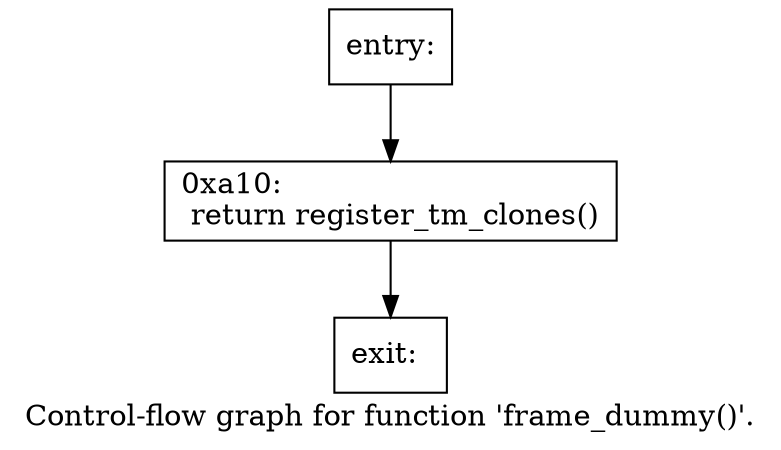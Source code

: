 digraph "Control-flow graph for function 'frame_dummy()'." {
  label="Control-flow graph for function 'frame_dummy()'.";
  node [shape=record];

  Node06F9EE70 [label="{entry:\l}"];
  Node06F9EE70 -> Node06F9F338;
  Node06F9F338 [label="{0xa10:\l  return register_tm_clones()\l}"];
  Node06F9F338 -> Node06F9ECC0;
  Node06F9ECC0 [label="{exit:\l}"];

}
